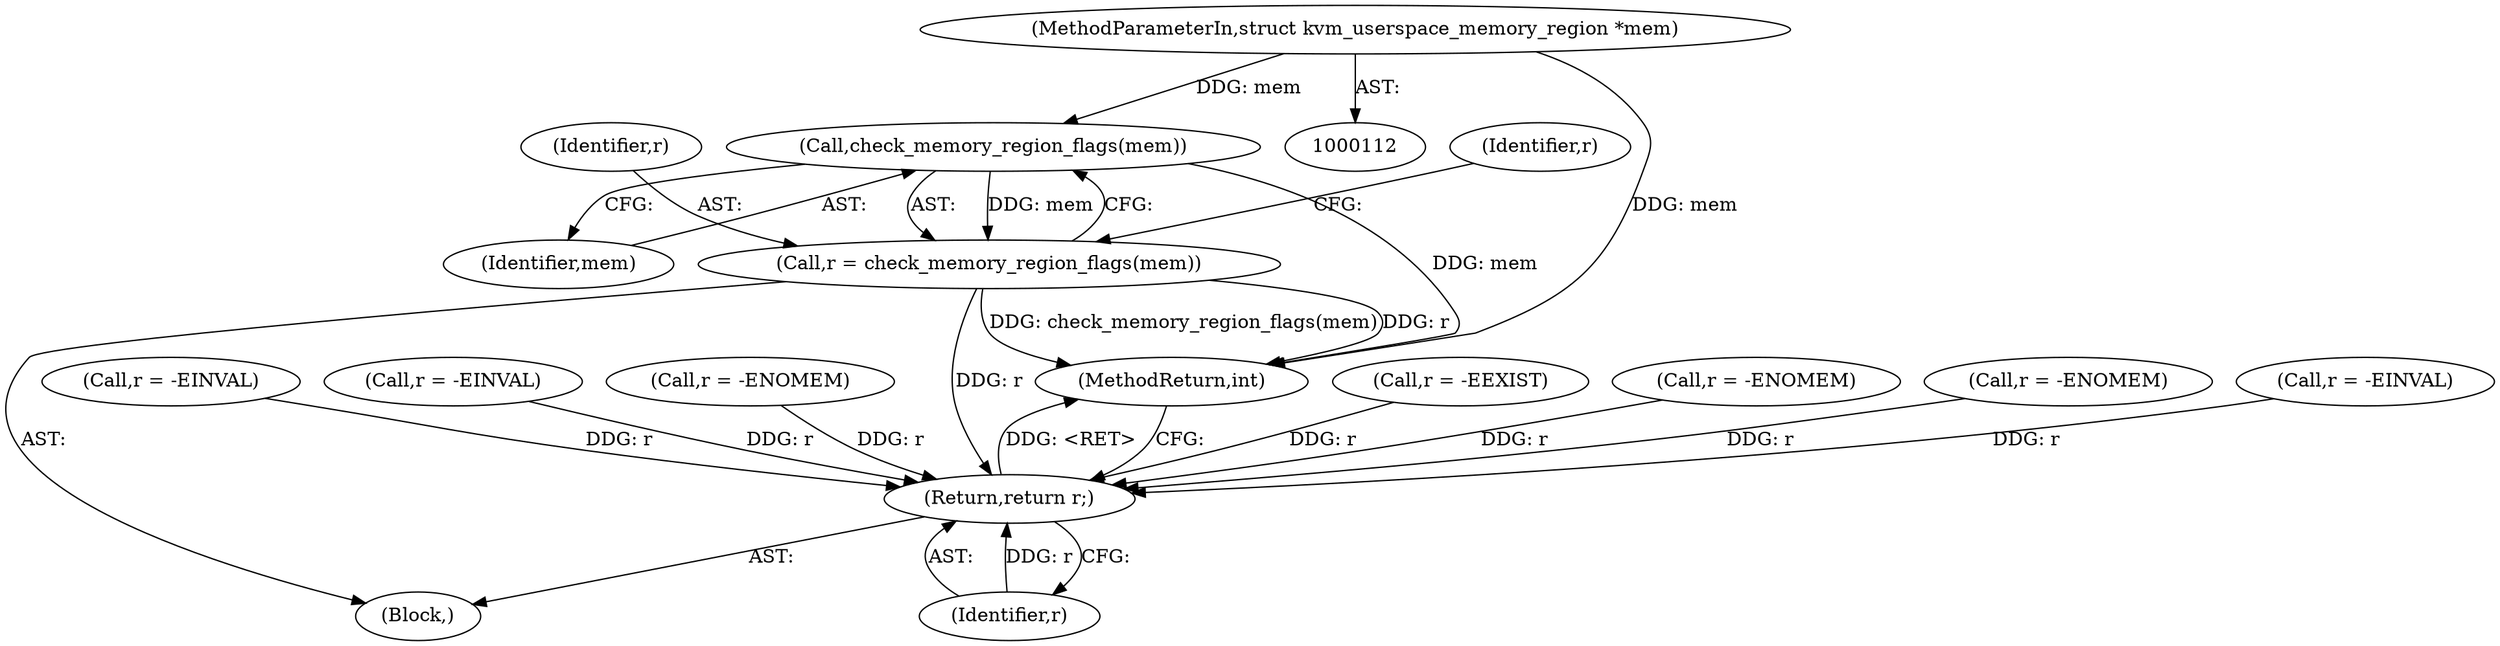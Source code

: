 digraph "0_linux_12d6e7538e2d418c08f082b1b44ffa5fb7270ed8@pointer" {
"1000114" [label="(MethodParameterIn,struct kvm_userspace_memory_region *mem)"];
"1000126" [label="(Call,check_memory_region_flags(mem))"];
"1000124" [label="(Call,r = check_memory_region_flags(mem))"];
"1000497" [label="(Return,return r;)"];
"1000131" [label="(Call,r = -EINVAL)"];
"1000497" [label="(Return,return r;)"];
"1000114" [label="(MethodParameterIn,struct kvm_userspace_memory_region *mem)"];
"1000116" [label="(Block,)"];
"1000499" [label="(MethodReturn,int)"];
"1000129" [label="(Identifier,r)"];
"1000498" [label="(Identifier,r)"];
"1000221" [label="(Call,r = -EINVAL)"];
"1000126" [label="(Call,check_memory_region_flags(mem))"];
"1000367" [label="(Call,r = -ENOMEM)"];
"1000275" [label="(Call,r = -EEXIST)"];
"1000333" [label="(Call,r = -ENOMEM)"];
"1000127" [label="(Identifier,mem)"];
"1000125" [label="(Identifier,r)"];
"1000433" [label="(Call,r = -ENOMEM)"];
"1000124" [label="(Call,r = check_memory_region_flags(mem))"];
"1000258" [label="(Call,r = -EINVAL)"];
"1000114" -> "1000112"  [label="AST: "];
"1000114" -> "1000499"  [label="DDG: mem"];
"1000114" -> "1000126"  [label="DDG: mem"];
"1000126" -> "1000124"  [label="AST: "];
"1000126" -> "1000127"  [label="CFG: "];
"1000127" -> "1000126"  [label="AST: "];
"1000124" -> "1000126"  [label="CFG: "];
"1000126" -> "1000499"  [label="DDG: mem"];
"1000126" -> "1000124"  [label="DDG: mem"];
"1000124" -> "1000116"  [label="AST: "];
"1000125" -> "1000124"  [label="AST: "];
"1000129" -> "1000124"  [label="CFG: "];
"1000124" -> "1000499"  [label="DDG: check_memory_region_flags(mem)"];
"1000124" -> "1000499"  [label="DDG: r"];
"1000124" -> "1000497"  [label="DDG: r"];
"1000497" -> "1000116"  [label="AST: "];
"1000497" -> "1000498"  [label="CFG: "];
"1000498" -> "1000497"  [label="AST: "];
"1000499" -> "1000497"  [label="CFG: "];
"1000497" -> "1000499"  [label="DDG: <RET>"];
"1000498" -> "1000497"  [label="DDG: r"];
"1000258" -> "1000497"  [label="DDG: r"];
"1000333" -> "1000497"  [label="DDG: r"];
"1000131" -> "1000497"  [label="DDG: r"];
"1000221" -> "1000497"  [label="DDG: r"];
"1000275" -> "1000497"  [label="DDG: r"];
"1000433" -> "1000497"  [label="DDG: r"];
"1000367" -> "1000497"  [label="DDG: r"];
}
